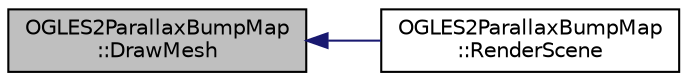 digraph "OGLES2ParallaxBumpMap::DrawMesh"
{
  edge [fontname="Helvetica",fontsize="10",labelfontname="Helvetica",labelfontsize="10"];
  node [fontname="Helvetica",fontsize="10",shape=record];
  rankdir="LR";
  Node1 [label="OGLES2ParallaxBumpMap\l::DrawMesh",height=0.2,width=0.4,color="black", fillcolor="grey75", style="filled", fontcolor="black"];
  Node1 -> Node2 [dir="back",color="midnightblue",fontsize="10",style="solid",fontname="Helvetica"];
  Node2 [label="OGLES2ParallaxBumpMap\l::RenderScene",height=0.2,width=0.4,color="black", fillcolor="white", style="filled",URL="$class_o_g_l_e_s2_parallax_bump_map.html#a9c769a11b2b62a28492d39bed4bcbcd3"];
}
